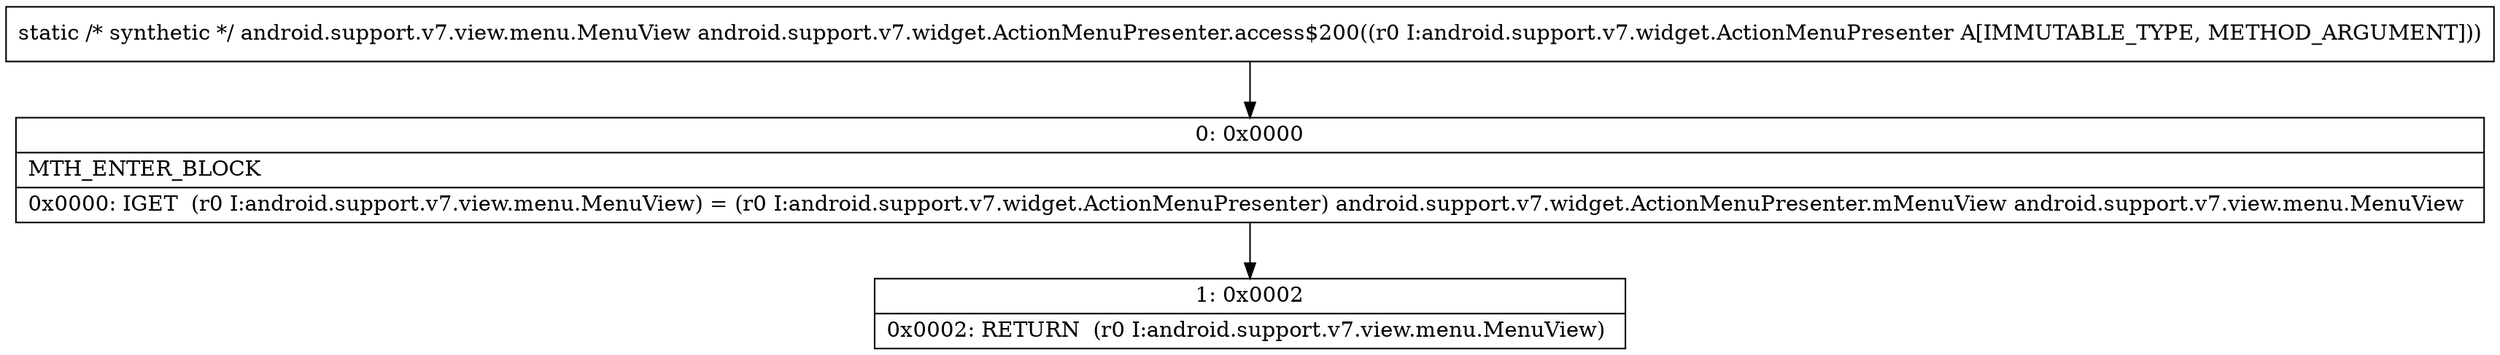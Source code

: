 digraph "CFG forandroid.support.v7.widget.ActionMenuPresenter.access$200(Landroid\/support\/v7\/widget\/ActionMenuPresenter;)Landroid\/support\/v7\/view\/menu\/MenuView;" {
Node_0 [shape=record,label="{0\:\ 0x0000|MTH_ENTER_BLOCK\l|0x0000: IGET  (r0 I:android.support.v7.view.menu.MenuView) = (r0 I:android.support.v7.widget.ActionMenuPresenter) android.support.v7.widget.ActionMenuPresenter.mMenuView android.support.v7.view.menu.MenuView \l}"];
Node_1 [shape=record,label="{1\:\ 0x0002|0x0002: RETURN  (r0 I:android.support.v7.view.menu.MenuView) \l}"];
MethodNode[shape=record,label="{static \/* synthetic *\/ android.support.v7.view.menu.MenuView android.support.v7.widget.ActionMenuPresenter.access$200((r0 I:android.support.v7.widget.ActionMenuPresenter A[IMMUTABLE_TYPE, METHOD_ARGUMENT])) }"];
MethodNode -> Node_0;
Node_0 -> Node_1;
}


